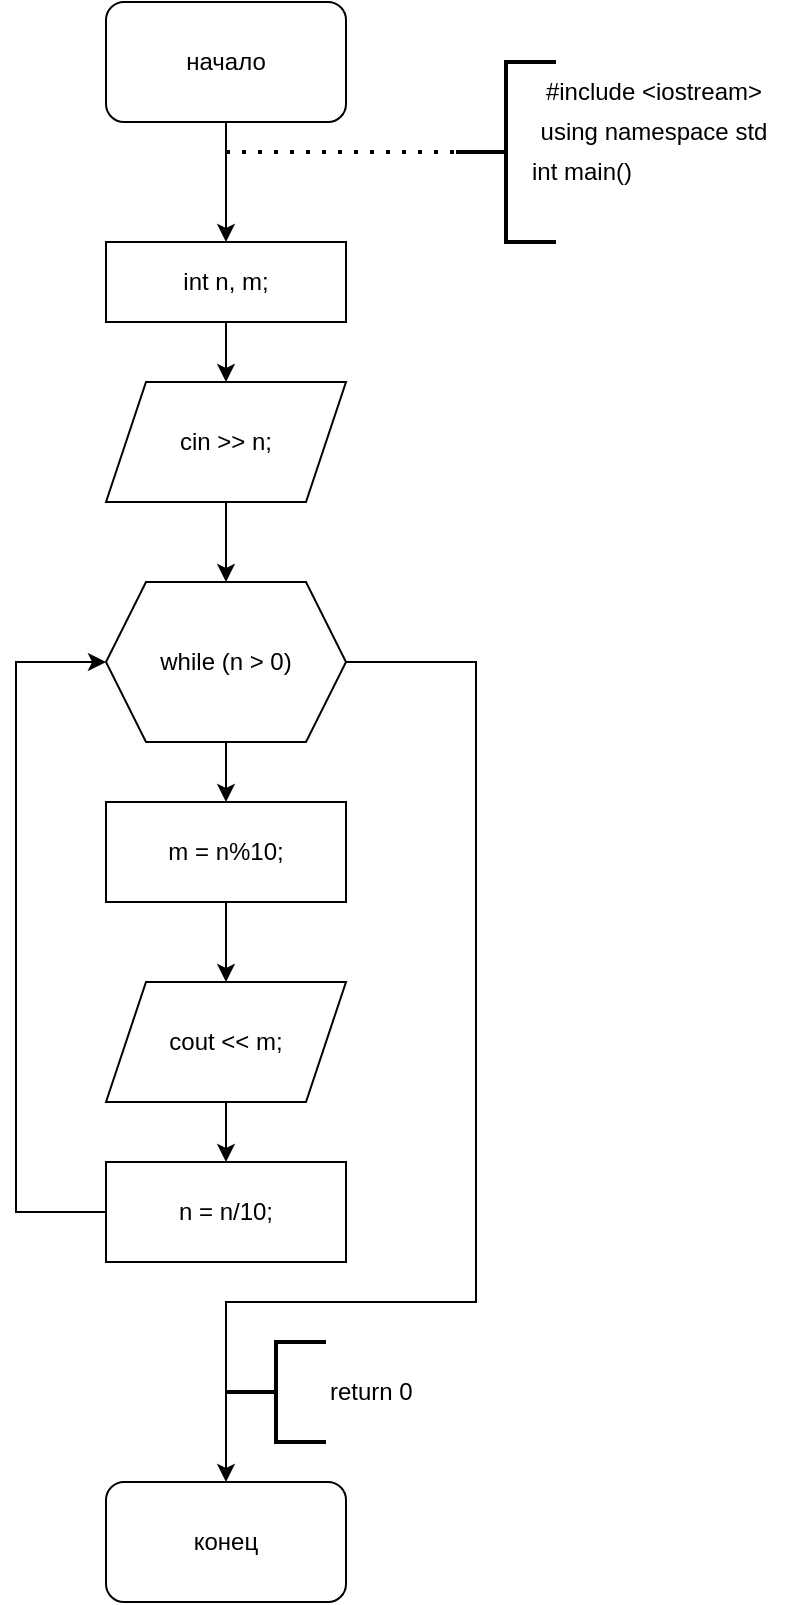 <mxfile version="15.9.1" type="device"><diagram id="s6aHyR35Nw6h8wSHYgDs" name="Page-1"><mxGraphModel dx="1038" dy="575" grid="1" gridSize="10" guides="1" tooltips="1" connect="1" arrows="1" fold="1" page="1" pageScale="1" pageWidth="850" pageHeight="1100" math="0" shadow="0"><root><mxCell id="0"/><mxCell id="1" parent="0"/><mxCell id="02ahEecSzrZ13omtGbB5-2" value="return 0" style="strokeWidth=2;html=1;shape=mxgraph.flowchart.annotation_2;align=left;labelPosition=right;pointerEvents=1;" vertex="1" parent="1"><mxGeometry x="425" y="690" width="50" height="50" as="geometry"/></mxCell><mxCell id="02ahEecSzrZ13omtGbB5-3" value="" style="strokeWidth=2;html=1;shape=mxgraph.flowchart.annotation_2;align=left;labelPosition=right;pointerEvents=1;" vertex="1" parent="1"><mxGeometry x="540" y="50" width="50" height="90" as="geometry"/></mxCell><mxCell id="02ahEecSzrZ13omtGbB5-4" value="#include &amp;lt;iostream&amp;gt; " style="text;html=1;strokeColor=none;fillColor=none;align=center;verticalAlign=middle;whiteSpace=wrap;rounded=0;" vertex="1" parent="1"><mxGeometry x="568" y="50" width="142" height="30" as="geometry"/></mxCell><mxCell id="02ahEecSzrZ13omtGbB5-5" value="using namespace std" style="text;html=1;strokeColor=none;fillColor=none;align=center;verticalAlign=middle;whiteSpace=wrap;rounded=0;" vertex="1" parent="1"><mxGeometry x="573" y="70" width="132" height="30" as="geometry"/></mxCell><mxCell id="02ahEecSzrZ13omtGbB5-6" value="int main()" style="text;html=1;strokeColor=none;fillColor=none;align=center;verticalAlign=middle;whiteSpace=wrap;rounded=0;" vertex="1" parent="1"><mxGeometry x="573" y="90" width="60" height="30" as="geometry"/></mxCell><mxCell id="02ahEecSzrZ13omtGbB5-42" style="edgeStyle=orthogonalEdgeStyle;rounded=0;orthogonalLoop=1;jettySize=auto;html=1;entryX=0.5;entryY=0;entryDx=0;entryDy=0;" edge="1" parent="1" source="02ahEecSzrZ13omtGbB5-8" target="02ahEecSzrZ13omtGbB5-36"><mxGeometry relative="1" as="geometry"/></mxCell><mxCell id="02ahEecSzrZ13omtGbB5-8" value="начало" style="rounded=1;whiteSpace=wrap;html=1;" vertex="1" parent="1"><mxGeometry x="365" y="20" width="120" height="60" as="geometry"/></mxCell><mxCell id="02ahEecSzrZ13omtGbB5-33" value="" style="endArrow=none;dashed=1;html=1;dashPattern=1 3;strokeWidth=2;rounded=0;entryX=0;entryY=0.5;entryDx=0;entryDy=0;entryPerimeter=0;" edge="1" parent="1" target="02ahEecSzrZ13omtGbB5-3"><mxGeometry width="50" height="50" relative="1" as="geometry"><mxPoint x="425" y="95" as="sourcePoint"/><mxPoint x="450" y="200" as="targetPoint"/></mxGeometry></mxCell><mxCell id="02ahEecSzrZ13omtGbB5-44" style="edgeStyle=orthogonalEdgeStyle;rounded=0;orthogonalLoop=1;jettySize=auto;html=1;" edge="1" parent="1" source="02ahEecSzrZ13omtGbB5-36" target="02ahEecSzrZ13omtGbB5-37"><mxGeometry relative="1" as="geometry"/></mxCell><mxCell id="02ahEecSzrZ13omtGbB5-36" value="int n, m;" style="rounded=0;whiteSpace=wrap;html=1;" vertex="1" parent="1"><mxGeometry x="365" y="140" width="120" height="40" as="geometry"/></mxCell><mxCell id="02ahEecSzrZ13omtGbB5-45" style="edgeStyle=orthogonalEdgeStyle;rounded=0;orthogonalLoop=1;jettySize=auto;html=1;" edge="1" parent="1" source="02ahEecSzrZ13omtGbB5-37" target="02ahEecSzrZ13omtGbB5-38"><mxGeometry relative="1" as="geometry"/></mxCell><mxCell id="02ahEecSzrZ13omtGbB5-37" value="cin &gt;&gt; n;" style="shape=parallelogram;perimeter=parallelogramPerimeter;whiteSpace=wrap;html=1;fixedSize=1;" vertex="1" parent="1"><mxGeometry x="365" y="210" width="120" height="60" as="geometry"/></mxCell><mxCell id="02ahEecSzrZ13omtGbB5-46" style="edgeStyle=orthogonalEdgeStyle;rounded=0;orthogonalLoop=1;jettySize=auto;html=1;" edge="1" parent="1" source="02ahEecSzrZ13omtGbB5-38" target="02ahEecSzrZ13omtGbB5-39"><mxGeometry relative="1" as="geometry"/></mxCell><mxCell id="02ahEecSzrZ13omtGbB5-51" style="edgeStyle=orthogonalEdgeStyle;rounded=0;orthogonalLoop=1;jettySize=auto;html=1;" edge="1" parent="1" source="02ahEecSzrZ13omtGbB5-38" target="02ahEecSzrZ13omtGbB5-50"><mxGeometry relative="1" as="geometry"><Array as="points"><mxPoint x="550" y="350"/><mxPoint x="550" y="670"/><mxPoint x="425" y="670"/></Array></mxGeometry></mxCell><mxCell id="02ahEecSzrZ13omtGbB5-38" value="while (n &gt; 0)" style="shape=hexagon;perimeter=hexagonPerimeter2;whiteSpace=wrap;html=1;fixedSize=1;" vertex="1" parent="1"><mxGeometry x="365" y="310" width="120" height="80" as="geometry"/></mxCell><mxCell id="02ahEecSzrZ13omtGbB5-47" style="edgeStyle=orthogonalEdgeStyle;rounded=0;orthogonalLoop=1;jettySize=auto;html=1;" edge="1" parent="1" source="02ahEecSzrZ13omtGbB5-39" target="02ahEecSzrZ13omtGbB5-40"><mxGeometry relative="1" as="geometry"/></mxCell><mxCell id="02ahEecSzrZ13omtGbB5-39" value="m = n%10;" style="rounded=0;whiteSpace=wrap;html=1;" vertex="1" parent="1"><mxGeometry x="365" y="420" width="120" height="50" as="geometry"/></mxCell><mxCell id="02ahEecSzrZ13omtGbB5-48" style="edgeStyle=orthogonalEdgeStyle;rounded=0;orthogonalLoop=1;jettySize=auto;html=1;entryX=0.5;entryY=0;entryDx=0;entryDy=0;" edge="1" parent="1" source="02ahEecSzrZ13omtGbB5-40" target="02ahEecSzrZ13omtGbB5-41"><mxGeometry relative="1" as="geometry"/></mxCell><mxCell id="02ahEecSzrZ13omtGbB5-40" value="cout &lt;&lt; m;" style="shape=parallelogram;perimeter=parallelogramPerimeter;whiteSpace=wrap;html=1;fixedSize=1;" vertex="1" parent="1"><mxGeometry x="365" y="510" width="120" height="60" as="geometry"/></mxCell><mxCell id="02ahEecSzrZ13omtGbB5-49" style="edgeStyle=orthogonalEdgeStyle;rounded=0;orthogonalLoop=1;jettySize=auto;html=1;entryX=0;entryY=0.5;entryDx=0;entryDy=0;" edge="1" parent="1" source="02ahEecSzrZ13omtGbB5-41" target="02ahEecSzrZ13omtGbB5-38"><mxGeometry relative="1" as="geometry"><Array as="points"><mxPoint x="320" y="625"/><mxPoint x="320" y="350"/></Array></mxGeometry></mxCell><mxCell id="02ahEecSzrZ13omtGbB5-41" value="n = n/10;" style="rounded=0;whiteSpace=wrap;html=1;" vertex="1" parent="1"><mxGeometry x="365" y="600" width="120" height="50" as="geometry"/></mxCell><mxCell id="02ahEecSzrZ13omtGbB5-50" value="конец" style="rounded=1;whiteSpace=wrap;html=1;" vertex="1" parent="1"><mxGeometry x="365" y="760" width="120" height="60" as="geometry"/></mxCell></root></mxGraphModel></diagram></mxfile>